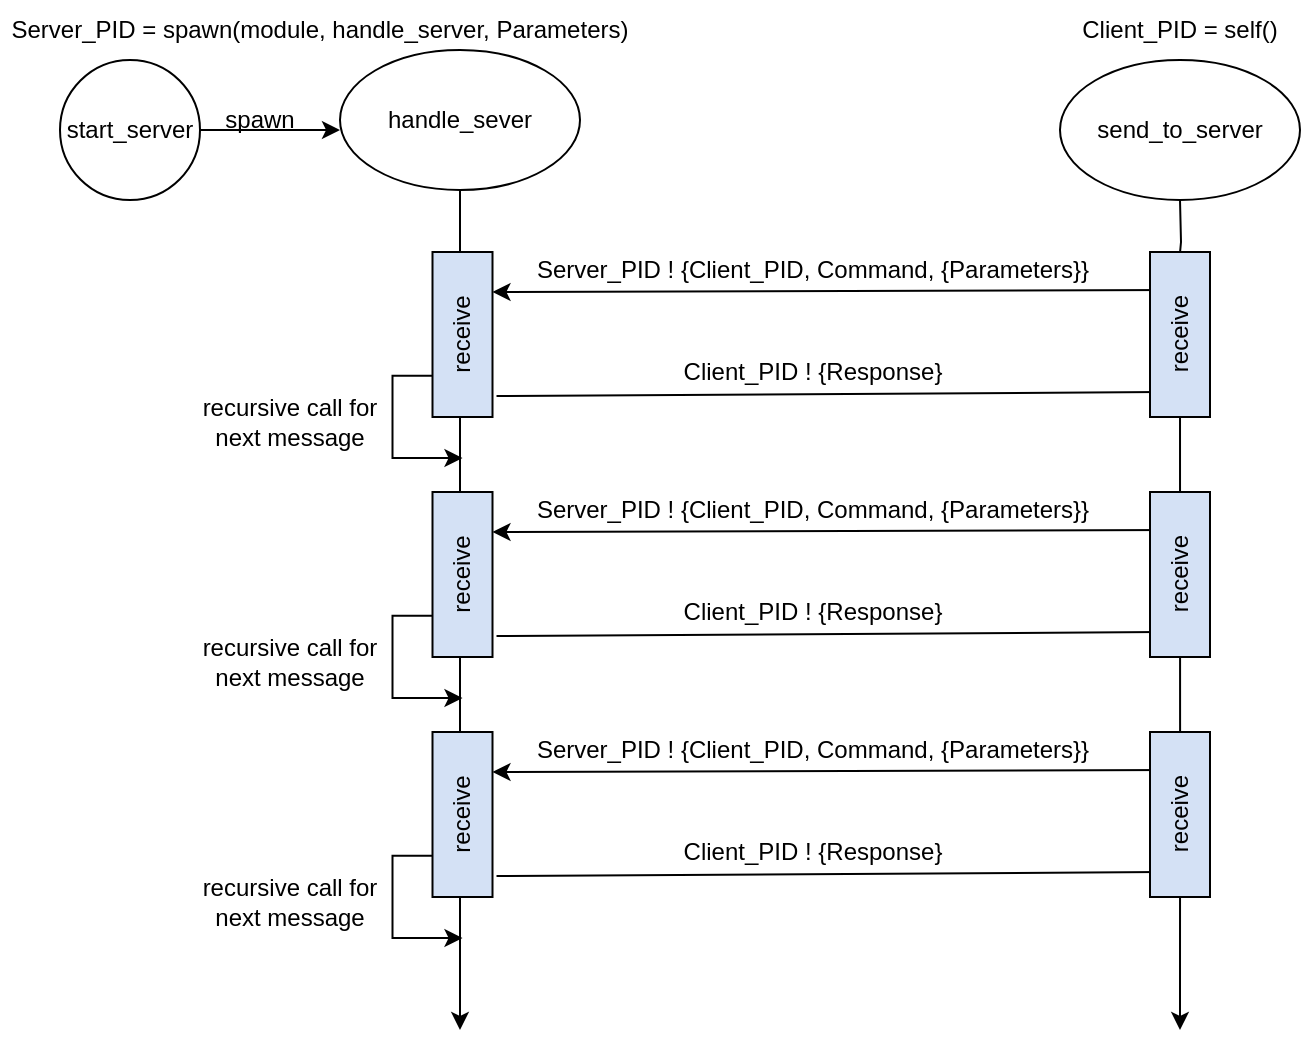 <mxfile version="16.1.2" type="device"><diagram id="81FtjLS2OedO5vXjzOhQ" name="Page-1"><mxGraphModel dx="1102" dy="865" grid="1" gridSize="10" guides="1" tooltips="1" connect="1" arrows="1" fold="1" page="1" pageScale="1" pageWidth="850" pageHeight="1100" math="0" shadow="0"><root><mxCell id="0"/><mxCell id="1" parent="0"/><mxCell id="SNRxS_G4nL2elLqdtAg9-5" value="" style="edgeStyle=orthogonalEdgeStyle;rounded=0;orthogonalLoop=1;jettySize=auto;html=1;" edge="1" parent="1"><mxGeometry relative="1" as="geometry"><mxPoint x="280" y="260" as="sourcePoint"/><mxPoint x="280" y="680" as="targetPoint"/></mxGeometry></mxCell><mxCell id="SNRxS_G4nL2elLqdtAg9-50" style="edgeStyle=orthogonalEdgeStyle;rounded=0;orthogonalLoop=1;jettySize=auto;html=1;exitX=1;exitY=0.5;exitDx=0;exitDy=0;entryX=0;entryY=0.5;entryDx=0;entryDy=0;" edge="1" parent="1" source="SNRxS_G4nL2elLqdtAg9-2"><mxGeometry relative="1" as="geometry"><mxPoint x="220" y="230" as="targetPoint"/></mxGeometry></mxCell><mxCell id="SNRxS_G4nL2elLqdtAg9-2" value="start_server" style="ellipse;whiteSpace=wrap;html=1;" vertex="1" parent="1"><mxGeometry x="80" y="195" width="70" height="70" as="geometry"/></mxCell><mxCell id="SNRxS_G4nL2elLqdtAg9-15" style="edgeStyle=orthogonalEdgeStyle;rounded=0;orthogonalLoop=1;jettySize=auto;html=1;startArrow=none;" edge="1" parent="1" source="SNRxS_G4nL2elLqdtAg9-82"><mxGeometry relative="1" as="geometry"><mxPoint x="640" y="680" as="targetPoint"/><mxPoint x="640" y="265" as="sourcePoint"/></mxGeometry></mxCell><mxCell id="SNRxS_G4nL2elLqdtAg9-14" value="Server_PID ! {Client_PID, Command, {Parameters}}" style="text;html=1;align=center;verticalAlign=middle;resizable=0;points=[];autosize=1;strokeColor=none;fillColor=none;" vertex="1" parent="1"><mxGeometry x="311.25" y="290" width="290" height="20" as="geometry"/></mxCell><mxCell id="SNRxS_G4nL2elLqdtAg9-16" value="" style="endArrow=classic;html=1;rounded=0;" edge="1" parent="1"><mxGeometry width="50" height="50" relative="1" as="geometry"><mxPoint x="636.25" y="310" as="sourcePoint"/><mxPoint x="296.25" y="311" as="targetPoint"/></mxGeometry></mxCell><mxCell id="SNRxS_G4nL2elLqdtAg9-35" value="" style="endArrow=classic;html=1;rounded=0;exitX=0.127;exitY=1.067;exitDx=0;exitDy=0;exitPerimeter=0;" edge="1" parent="1" source="SNRxS_G4nL2elLqdtAg9-73"><mxGeometry width="50" height="50" relative="1" as="geometry"><mxPoint x="286.25" y="361" as="sourcePoint"/><mxPoint x="636.25" y="361" as="targetPoint"/></mxGeometry></mxCell><mxCell id="SNRxS_G4nL2elLqdtAg9-37" value="Client_PID ! {Response}" style="text;html=1;align=center;verticalAlign=middle;resizable=0;points=[];autosize=1;strokeColor=none;fillColor=none;" vertex="1" parent="1"><mxGeometry x="386.25" y="341" width="140" height="20" as="geometry"/></mxCell><mxCell id="SNRxS_G4nL2elLqdtAg9-46" value="recursive call for next message" style="text;html=1;strokeColor=none;fillColor=none;align=center;verticalAlign=middle;whiteSpace=wrap;rounded=0;" vertex="1" parent="1"><mxGeometry x="150" y="361" width="90" height="30" as="geometry"/></mxCell><mxCell id="SNRxS_G4nL2elLqdtAg9-49" value="spawn" style="text;html=1;strokeColor=none;fillColor=none;align=center;verticalAlign=middle;whiteSpace=wrap;rounded=0;" vertex="1" parent="1"><mxGeometry x="150" y="210" width="60" height="30" as="geometry"/></mxCell><mxCell id="SNRxS_G4nL2elLqdtAg9-51" value="Client_PID = self()" style="text;html=1;strokeColor=none;fillColor=none;align=center;verticalAlign=middle;whiteSpace=wrap;rounded=0;" vertex="1" parent="1"><mxGeometry x="590" y="165" width="100" height="30" as="geometry"/></mxCell><mxCell id="SNRxS_G4nL2elLqdtAg9-52" value="Server_PID = spawn(module, handle_server, Parameters)" style="text;html=1;strokeColor=none;fillColor=none;align=center;verticalAlign=middle;whiteSpace=wrap;rounded=0;" vertex="1" parent="1"><mxGeometry x="50" y="165" width="320" height="30" as="geometry"/></mxCell><mxCell id="SNRxS_G4nL2elLqdtAg9-64" value="send_to_server" style="ellipse;whiteSpace=wrap;html=1;" vertex="1" parent="1"><mxGeometry x="580" y="195" width="120" height="70" as="geometry"/></mxCell><mxCell id="SNRxS_G4nL2elLqdtAg9-72" value="handle_sever" style="ellipse;whiteSpace=wrap;html=1;" vertex="1" parent="1"><mxGeometry x="220" y="190" width="120" height="70" as="geometry"/></mxCell><mxCell id="SNRxS_G4nL2elLqdtAg9-77" style="edgeStyle=orthogonalEdgeStyle;rounded=0;orthogonalLoop=1;jettySize=auto;html=1;exitX=0.25;exitY=0;exitDx=0;exitDy=0;startArrow=none;startFill=0;endArrow=classic;endFill=1;" edge="1" parent="1" source="SNRxS_G4nL2elLqdtAg9-73"><mxGeometry relative="1" as="geometry"><mxPoint x="281.25" y="394" as="targetPoint"/><Array as="points"><mxPoint x="246.25" y="353"/><mxPoint x="246.25" y="394"/></Array></mxGeometry></mxCell><mxCell id="SNRxS_G4nL2elLqdtAg9-73" value="receive" style="text;html=1;strokeColor=default;fillColor=#D4E1F5;align=center;verticalAlign=middle;whiteSpace=wrap;rounded=0;rotation=-90;" vertex="1" parent="1"><mxGeometry x="240" y="317.25" width="82.5" height="30" as="geometry"/></mxCell><mxCell id="SNRxS_G4nL2elLqdtAg9-82" value="receive" style="text;html=1;strokeColor=default;fillColor=#D4E1F5;align=center;verticalAlign=middle;whiteSpace=wrap;rounded=0;rotation=-90;" vertex="1" parent="1"><mxGeometry x="598.75" y="317.25" width="82.5" height="30" as="geometry"/></mxCell><mxCell id="SNRxS_G4nL2elLqdtAg9-83" value="" style="edgeStyle=orthogonalEdgeStyle;rounded=0;orthogonalLoop=1;jettySize=auto;html=1;endArrow=none;" edge="1" parent="1" target="SNRxS_G4nL2elLqdtAg9-82"><mxGeometry relative="1" as="geometry"><mxPoint x="640" y="725" as="targetPoint"/><mxPoint x="640" y="265" as="sourcePoint"/></mxGeometry></mxCell><mxCell id="SNRxS_G4nL2elLqdtAg9-93" value="Server_PID ! {Client_PID, Command, {Parameters}}" style="text;html=1;align=center;verticalAlign=middle;resizable=0;points=[];autosize=1;strokeColor=none;fillColor=none;" vertex="1" parent="1"><mxGeometry x="311.25" y="410" width="290" height="20" as="geometry"/></mxCell><mxCell id="SNRxS_G4nL2elLqdtAg9-94" value="" style="endArrow=classic;html=1;rounded=0;" edge="1" parent="1"><mxGeometry width="50" height="50" relative="1" as="geometry"><mxPoint x="636.25" y="430" as="sourcePoint"/><mxPoint x="296.25" y="431" as="targetPoint"/></mxGeometry></mxCell><mxCell id="SNRxS_G4nL2elLqdtAg9-95" value="" style="endArrow=classic;html=1;rounded=0;exitX=0.127;exitY=1.067;exitDx=0;exitDy=0;exitPerimeter=0;" edge="1" parent="1" source="SNRxS_G4nL2elLqdtAg9-99"><mxGeometry width="50" height="50" relative="1" as="geometry"><mxPoint x="286.25" y="481" as="sourcePoint"/><mxPoint x="636.25" y="481" as="targetPoint"/></mxGeometry></mxCell><mxCell id="SNRxS_G4nL2elLqdtAg9-96" value="Client_PID ! {Response}" style="text;html=1;align=center;verticalAlign=middle;resizable=0;points=[];autosize=1;strokeColor=none;fillColor=none;" vertex="1" parent="1"><mxGeometry x="386.25" y="461" width="140" height="20" as="geometry"/></mxCell><mxCell id="SNRxS_G4nL2elLqdtAg9-97" value="recursive call for next message" style="text;html=1;strokeColor=none;fillColor=none;align=center;verticalAlign=middle;whiteSpace=wrap;rounded=0;" vertex="1" parent="1"><mxGeometry x="150" y="481" width="90" height="30" as="geometry"/></mxCell><mxCell id="SNRxS_G4nL2elLqdtAg9-98" style="edgeStyle=orthogonalEdgeStyle;rounded=0;orthogonalLoop=1;jettySize=auto;html=1;exitX=0.25;exitY=0;exitDx=0;exitDy=0;startArrow=none;startFill=0;endArrow=classic;endFill=1;" edge="1" parent="1" source="SNRxS_G4nL2elLqdtAg9-99"><mxGeometry relative="1" as="geometry"><mxPoint x="281.25" y="514" as="targetPoint"/><Array as="points"><mxPoint x="246.25" y="473"/><mxPoint x="246.25" y="514"/></Array></mxGeometry></mxCell><mxCell id="SNRxS_G4nL2elLqdtAg9-99" value="receive" style="text;html=1;strokeColor=default;fillColor=#D4E1F5;align=center;verticalAlign=middle;whiteSpace=wrap;rounded=0;rotation=-90;" vertex="1" parent="1"><mxGeometry x="240" y="437.25" width="82.5" height="30" as="geometry"/></mxCell><mxCell id="SNRxS_G4nL2elLqdtAg9-100" value="receive" style="text;html=1;strokeColor=default;fillColor=#D4E1F5;align=center;verticalAlign=middle;whiteSpace=wrap;rounded=0;rotation=-90;" vertex="1" parent="1"><mxGeometry x="598.75" y="437.25" width="82.5" height="30" as="geometry"/></mxCell><mxCell id="SNRxS_G4nL2elLqdtAg9-101" value="Server_PID ! {Client_PID, Command, {Parameters}}" style="text;html=1;align=center;verticalAlign=middle;resizable=0;points=[];autosize=1;strokeColor=none;fillColor=none;" vertex="1" parent="1"><mxGeometry x="311.25" y="530" width="290" height="20" as="geometry"/></mxCell><mxCell id="SNRxS_G4nL2elLqdtAg9-102" value="" style="endArrow=classic;html=1;rounded=0;" edge="1" parent="1"><mxGeometry width="50" height="50" relative="1" as="geometry"><mxPoint x="636.25" y="550" as="sourcePoint"/><mxPoint x="296.25" y="551" as="targetPoint"/></mxGeometry></mxCell><mxCell id="SNRxS_G4nL2elLqdtAg9-103" value="" style="endArrow=classic;html=1;rounded=0;exitX=0.127;exitY=1.067;exitDx=0;exitDy=0;exitPerimeter=0;" edge="1" parent="1" source="SNRxS_G4nL2elLqdtAg9-107"><mxGeometry width="50" height="50" relative="1" as="geometry"><mxPoint x="286.25" y="601" as="sourcePoint"/><mxPoint x="636.25" y="601" as="targetPoint"/></mxGeometry></mxCell><mxCell id="SNRxS_G4nL2elLqdtAg9-104" value="Client_PID ! {Response}" style="text;html=1;align=center;verticalAlign=middle;resizable=0;points=[];autosize=1;strokeColor=none;fillColor=none;" vertex="1" parent="1"><mxGeometry x="386.25" y="581" width="140" height="20" as="geometry"/></mxCell><mxCell id="SNRxS_G4nL2elLqdtAg9-105" value="recursive call for next message" style="text;html=1;strokeColor=none;fillColor=none;align=center;verticalAlign=middle;whiteSpace=wrap;rounded=0;" vertex="1" parent="1"><mxGeometry x="150" y="601" width="90" height="30" as="geometry"/></mxCell><mxCell id="SNRxS_G4nL2elLqdtAg9-106" style="edgeStyle=orthogonalEdgeStyle;rounded=0;orthogonalLoop=1;jettySize=auto;html=1;exitX=0.25;exitY=0;exitDx=0;exitDy=0;startArrow=none;startFill=0;endArrow=classic;endFill=1;" edge="1" parent="1" source="SNRxS_G4nL2elLqdtAg9-107"><mxGeometry relative="1" as="geometry"><mxPoint x="281.25" y="634" as="targetPoint"/><Array as="points"><mxPoint x="246.25" y="593"/><mxPoint x="246.25" y="634"/></Array></mxGeometry></mxCell><mxCell id="SNRxS_G4nL2elLqdtAg9-107" value="receive" style="text;html=1;strokeColor=default;fillColor=#D4E1F5;align=center;verticalAlign=middle;whiteSpace=wrap;rounded=0;rotation=-90;" vertex="1" parent="1"><mxGeometry x="240" y="557.25" width="82.5" height="30" as="geometry"/></mxCell><mxCell id="SNRxS_G4nL2elLqdtAg9-108" value="receive" style="text;html=1;strokeColor=default;fillColor=#D4E1F5;align=center;verticalAlign=middle;whiteSpace=wrap;rounded=0;rotation=-90;" vertex="1" parent="1"><mxGeometry x="598.75" y="557.25" width="82.5" height="30" as="geometry"/></mxCell></root></mxGraphModel></diagram></mxfile>